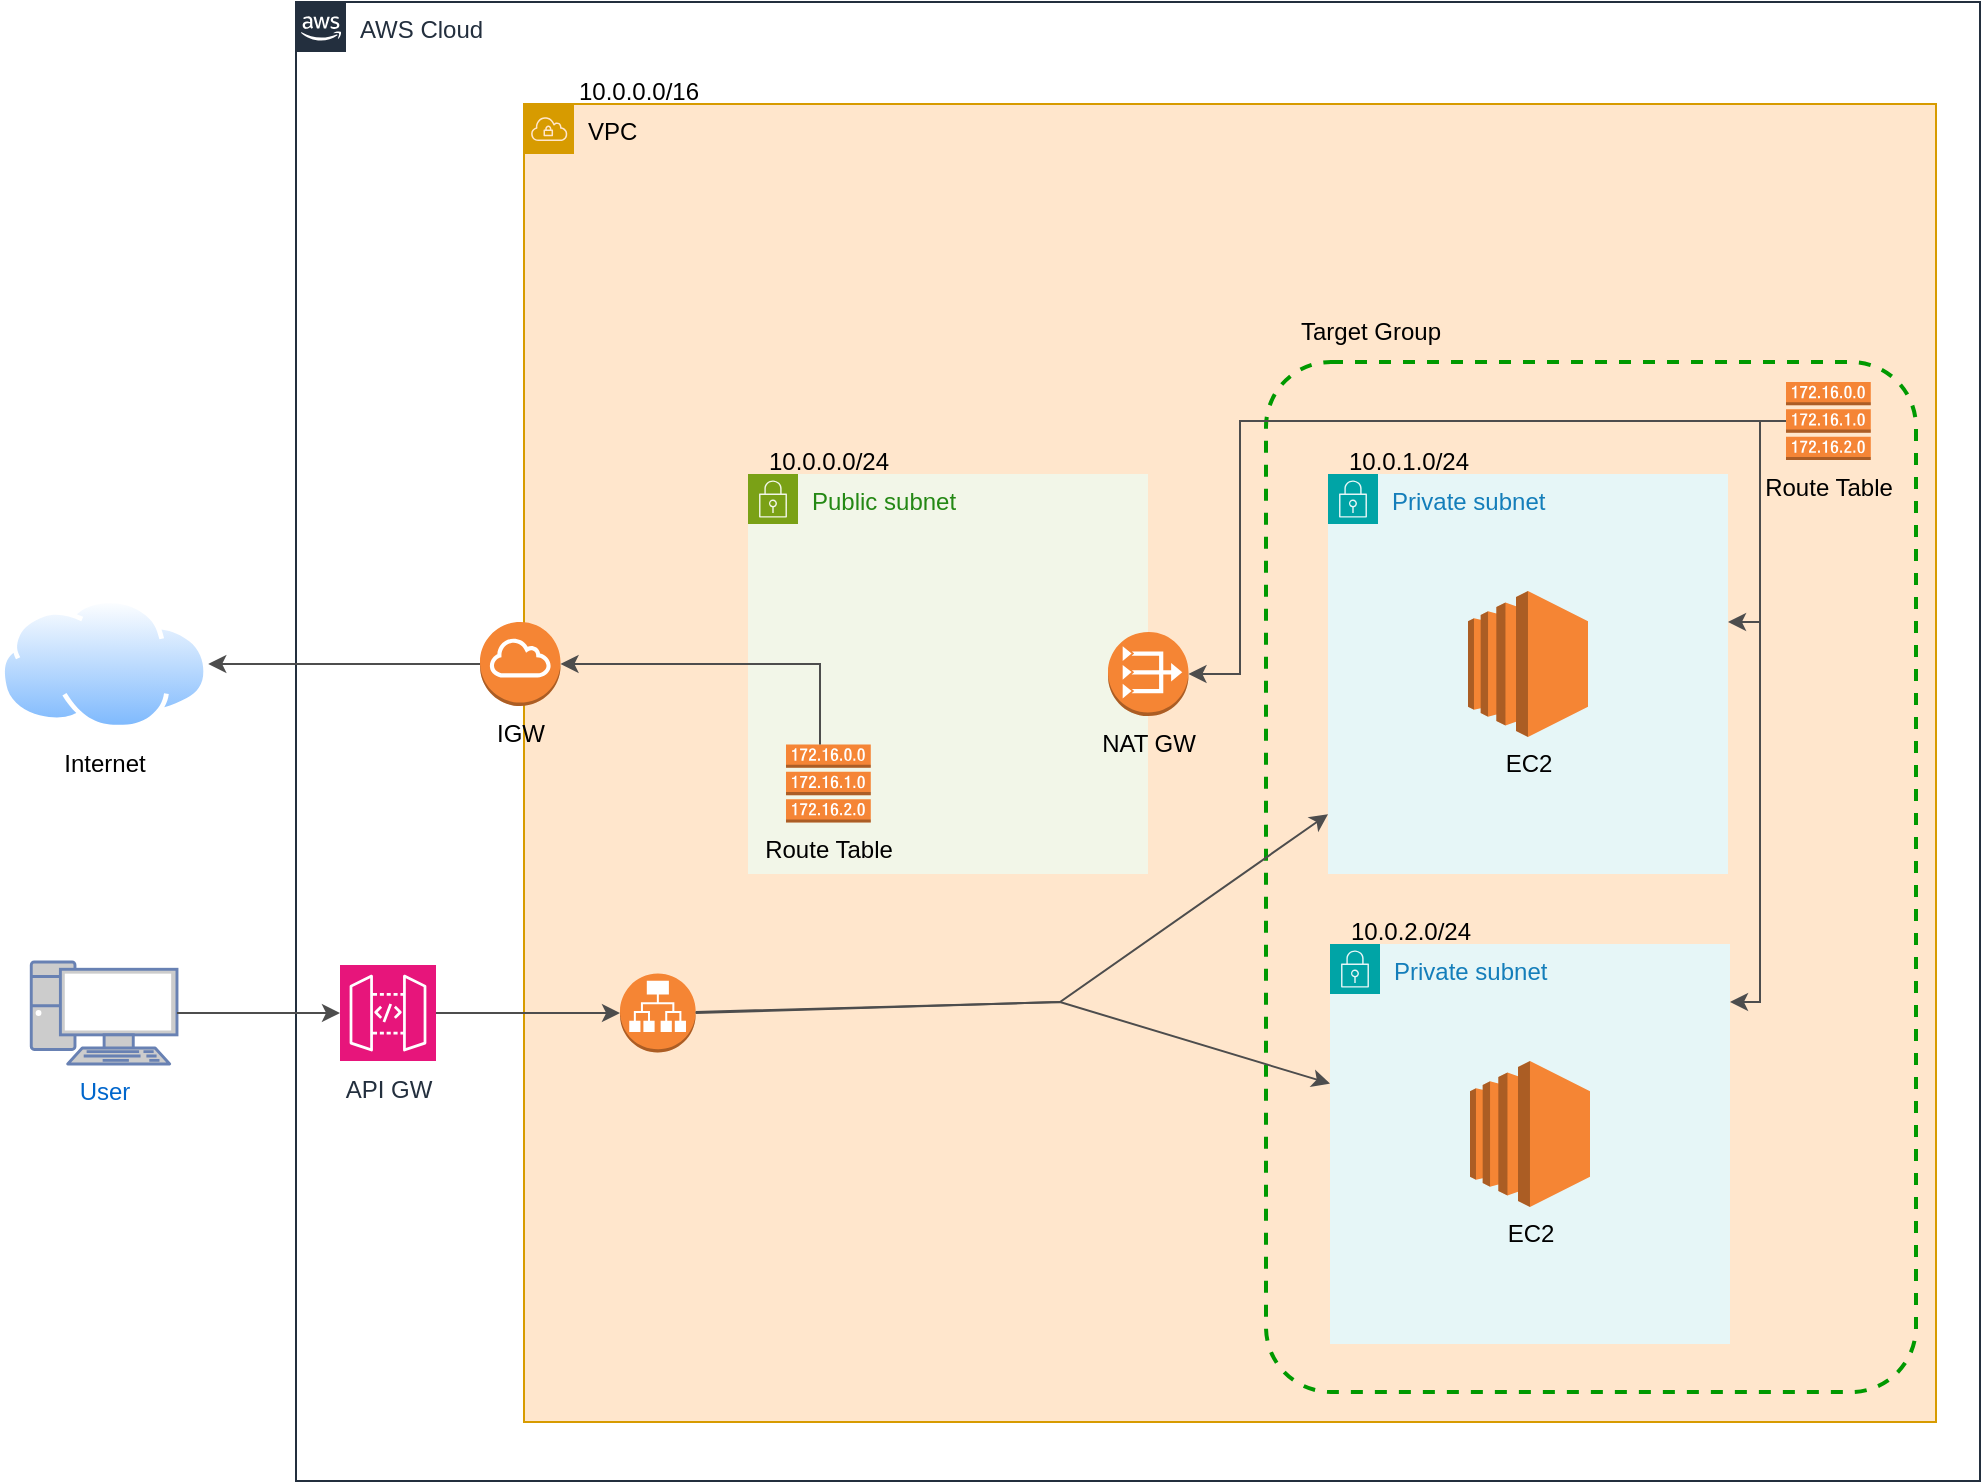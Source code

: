 <mxfile version="24.7.13">
  <diagram id="Ht1M8jgEwFfnCIfOTk4-" name="Page-1">
    <mxGraphModel dx="838" dy="1233" grid="1" gridSize="10" guides="1" tooltips="1" connect="1" arrows="1" fold="1" page="1" pageScale="1" pageWidth="1169" pageHeight="827" math="0" shadow="0">
      <root>
        <mxCell id="0" />
        <mxCell id="1" parent="0" />
        <mxCell id="UEzPUAAOIrF-is8g5C7q-175" value="AWS Cloud" style="points=[[0,0],[0.25,0],[0.5,0],[0.75,0],[1,0],[1,0.25],[1,0.5],[1,0.75],[1,1],[0.75,1],[0.5,1],[0.25,1],[0,1],[0,0.75],[0,0.5],[0,0.25]];outlineConnect=0;gradientColor=none;html=1;whiteSpace=wrap;fontSize=12;fontStyle=0;shape=mxgraph.aws4.group;grIcon=mxgraph.aws4.group_aws_cloud_alt;strokeColor=#232F3E;fillColor=none;verticalAlign=top;align=left;spacingLeft=30;fontColor=#232F3E;dashed=0;labelBackgroundColor=#ffffff;container=1;pointerEvents=0;collapsible=0;recursiveResize=0;movable=1;resizable=1;rotatable=1;deletable=1;editable=1;locked=0;connectable=1;" parent="1" vertex="1">
          <mxGeometry x="168" y="-820" width="842" height="739.5" as="geometry" />
        </mxCell>
        <mxCell id="839mXaEyEuc4Z5KTpTyV-1" value="VPC" style="sketch=0;outlineConnect=0;html=1;whiteSpace=wrap;fontSize=12;fontStyle=0;shape=mxgraph.aws4.group;grIcon=mxgraph.aws4.group_vpc;strokeColor=#d79b00;fillColor=#ffe6cc;verticalAlign=top;align=left;spacingLeft=30;dashed=0;movable=1;resizable=1;rotatable=1;deletable=1;editable=1;locked=0;connectable=1;" vertex="1" parent="UEzPUAAOIrF-is8g5C7q-175">
          <mxGeometry x="114" y="51" width="706" height="659" as="geometry" />
        </mxCell>
        <mxCell id="839mXaEyEuc4Z5KTpTyV-42" value="" style="rounded=1;arcSize=10;dashed=1;fillColor=none;gradientColor=none;strokeWidth=2;strokeColor=#009900;" vertex="1" parent="UEzPUAAOIrF-is8g5C7q-175">
          <mxGeometry x="485" y="180" width="325" height="515" as="geometry" />
        </mxCell>
        <mxCell id="839mXaEyEuc4Z5KTpTyV-30" style="edgeStyle=orthogonalEdgeStyle;rounded=0;orthogonalLoop=1;jettySize=auto;html=1;exitX=1;exitY=0.5;exitDx=0;exitDy=0;exitPerimeter=0;strokeColor=#4D4D4D;" edge="1" parent="UEzPUAAOIrF-is8g5C7q-175" source="839mXaEyEuc4Z5KTpTyV-27" target="839mXaEyEuc4Z5KTpTyV-32">
          <mxGeometry relative="1" as="geometry">
            <Array as="points" />
          </mxGeometry>
        </mxCell>
        <mxCell id="839mXaEyEuc4Z5KTpTyV-27" value="API GW" style="sketch=0;points=[[0,0,0],[0.25,0,0],[0.5,0,0],[0.75,0,0],[1,0,0],[0,1,0],[0.25,1,0],[0.5,1,0],[0.75,1,0],[1,1,0],[0,0.25,0],[0,0.5,0],[0,0.75,0],[1,0.25,0],[1,0.5,0],[1,0.75,0]];outlineConnect=0;fontColor=#232F3E;fillColor=#E7157B;strokeColor=#ffffff;dashed=0;verticalLabelPosition=bottom;verticalAlign=top;align=center;html=1;fontSize=12;fontStyle=0;aspect=fixed;shape=mxgraph.aws4.resourceIcon;resIcon=mxgraph.aws4.api_gateway;movable=1;resizable=1;rotatable=1;deletable=1;editable=1;locked=0;connectable=1;" vertex="1" parent="UEzPUAAOIrF-is8g5C7q-175">
          <mxGeometry x="22" y="481.5" width="48" height="48" as="geometry" />
        </mxCell>
        <mxCell id="839mXaEyEuc4Z5KTpTyV-32" value="" style="outlineConnect=0;dashed=0;verticalLabelPosition=bottom;verticalAlign=top;align=center;html=1;shape=mxgraph.aws3.application_load_balancer;fillColor=#F58534;gradientColor=none;" vertex="1" parent="UEzPUAAOIrF-is8g5C7q-175">
          <mxGeometry x="162" y="485.75" width="37.85" height="39.5" as="geometry" />
        </mxCell>
        <mxCell id="839mXaEyEuc4Z5KTpTyV-39" value="10.0.2.0/24" style="text;html=1;align=center;verticalAlign=middle;resizable=1;points=[];autosize=1;strokeColor=none;fillColor=none;movable=1;rotatable=1;deletable=1;editable=1;locked=0;connectable=1;" vertex="1" parent="UEzPUAAOIrF-is8g5C7q-175">
          <mxGeometry x="517" y="450" width="80" height="30" as="geometry" />
        </mxCell>
        <mxCell id="839mXaEyEuc4Z5KTpTyV-36" value="Private subnet" style="points=[[0,0],[0.25,0],[0.5,0],[0.75,0],[1,0],[1,0.25],[1,0.5],[1,0.75],[1,1],[0.75,1],[0.5,1],[0.25,1],[0,1],[0,0.75],[0,0.5],[0,0.25]];outlineConnect=0;gradientColor=none;html=1;whiteSpace=wrap;fontSize=12;fontStyle=0;container=1;pointerEvents=0;collapsible=0;recursiveResize=0;shape=mxgraph.aws4.group;grIcon=mxgraph.aws4.group_security_group;grStroke=0;strokeColor=#00A4A6;fillColor=#E6F6F7;verticalAlign=top;align=left;spacingLeft=30;fontColor=#147EBA;dashed=0;movable=1;resizable=1;rotatable=1;deletable=1;editable=1;locked=0;connectable=1;" vertex="1" parent="UEzPUAAOIrF-is8g5C7q-175">
          <mxGeometry x="517" y="471" width="200" height="200" as="geometry" />
        </mxCell>
        <mxCell id="839mXaEyEuc4Z5KTpTyV-38" value="EC2" style="outlineConnect=0;dashed=0;verticalLabelPosition=bottom;verticalAlign=top;align=center;html=1;shape=mxgraph.aws3.ec2;fillColor=#F58534;gradientColor=none;movable=1;resizable=1;rotatable=1;deletable=1;editable=1;locked=0;connectable=1;aspect=fixed;" vertex="1" parent="839mXaEyEuc4Z5KTpTyV-36">
          <mxGeometry x="70" y="58.55" width="60" height="72.9" as="geometry" />
        </mxCell>
        <mxCell id="839mXaEyEuc4Z5KTpTyV-44" value="Target Group" style="text;html=1;align=center;verticalAlign=middle;whiteSpace=wrap;rounded=0;" vertex="1" parent="UEzPUAAOIrF-is8g5C7q-175">
          <mxGeometry x="485" y="150" width="105" height="30" as="geometry" />
        </mxCell>
        <mxCell id="839mXaEyEuc4Z5KTpTyV-46" style="rounded=0;orthogonalLoop=1;jettySize=auto;html=1;strokeColor=#4D4D4D;" edge="1" parent="UEzPUAAOIrF-is8g5C7q-175" source="839mXaEyEuc4Z5KTpTyV-32" target="839mXaEyEuc4Z5KTpTyV-36">
          <mxGeometry relative="1" as="geometry">
            <mxPoint x="210" y="516" as="sourcePoint" />
            <mxPoint x="526" y="416" as="targetPoint" />
            <Array as="points">
              <mxPoint x="382" y="500" />
            </Array>
          </mxGeometry>
        </mxCell>
        <mxCell id="839mXaEyEuc4Z5KTpTyV-49" style="edgeStyle=orthogonalEdgeStyle;rounded=0;orthogonalLoop=1;jettySize=auto;html=1;strokeColor=#4D4D4D;" edge="1" parent="UEzPUAAOIrF-is8g5C7q-175" source="839mXaEyEuc4Z5KTpTyV-11" target="839mXaEyEuc4Z5KTpTyV-36">
          <mxGeometry relative="1" as="geometry">
            <Array as="points">
              <mxPoint x="732" y="209" />
              <mxPoint x="732" y="500" />
            </Array>
          </mxGeometry>
        </mxCell>
        <mxCell id="839mXaEyEuc4Z5KTpTyV-11" value="Route Table" style="outlineConnect=0;dashed=0;verticalLabelPosition=bottom;verticalAlign=top;align=center;html=1;shape=mxgraph.aws3.route_table;fillColor=#F58536;gradientColor=none;movable=1;resizable=1;rotatable=1;deletable=1;editable=1;locked=0;connectable=1;" vertex="1" parent="UEzPUAAOIrF-is8g5C7q-175">
          <mxGeometry x="745" y="190" width="42.39" height="39" as="geometry" />
        </mxCell>
        <mxCell id="839mXaEyEuc4Z5KTpTyV-13" value="IGW" style="outlineConnect=0;dashed=0;verticalLabelPosition=bottom;verticalAlign=top;align=center;html=1;shape=mxgraph.aws3.internet_gateway;fillColor=#F58534;gradientColor=none;movable=1;resizable=1;rotatable=1;deletable=1;editable=1;locked=0;connectable=1;" vertex="1" parent="UEzPUAAOIrF-is8g5C7q-175">
          <mxGeometry x="92" y="310" width="40.25" height="42" as="geometry" />
        </mxCell>
        <mxCell id="839mXaEyEuc4Z5KTpTyV-6" value="Private subnet" style="points=[[0,0],[0.25,0],[0.5,0],[0.75,0],[1,0],[1,0.25],[1,0.5],[1,0.75],[1,1],[0.75,1],[0.5,1],[0.25,1],[0,1],[0,0.75],[0,0.5],[0,0.25]];outlineConnect=0;gradientColor=none;html=1;whiteSpace=wrap;fontSize=12;fontStyle=0;container=1;pointerEvents=0;collapsible=0;recursiveResize=0;shape=mxgraph.aws4.group;grIcon=mxgraph.aws4.group_security_group;grStroke=0;strokeColor=#00A4A6;fillColor=#E6F6F7;verticalAlign=top;align=left;spacingLeft=30;fontColor=#147EBA;dashed=0;aspect=fixed;movable=1;resizable=1;rotatable=1;deletable=1;editable=1;locked=0;connectable=1;" vertex="1" parent="1">
          <mxGeometry x="684" y="-584" width="200" height="200" as="geometry" />
        </mxCell>
        <mxCell id="839mXaEyEuc4Z5KTpTyV-15" value="EC2" style="outlineConnect=0;dashed=0;verticalLabelPosition=bottom;verticalAlign=top;align=center;html=1;shape=mxgraph.aws3.ec2;fillColor=#F58534;gradientColor=none;movable=1;resizable=1;rotatable=1;deletable=1;editable=1;locked=0;connectable=1;aspect=fixed;" vertex="1" parent="839mXaEyEuc4Z5KTpTyV-6">
          <mxGeometry x="70" y="58.55" width="60" height="72.9" as="geometry" />
        </mxCell>
        <mxCell id="839mXaEyEuc4Z5KTpTyV-7" value="Public subnet" style="points=[[0,0],[0.25,0],[0.5,0],[0.75,0],[1,0],[1,0.25],[1,0.5],[1,0.75],[1,1],[0.75,1],[0.5,1],[0.25,1],[0,1],[0,0.75],[0,0.5],[0,0.25]];outlineConnect=0;gradientColor=none;html=1;whiteSpace=wrap;fontSize=12;fontStyle=0;container=1;pointerEvents=0;collapsible=0;recursiveResize=0;shape=mxgraph.aws4.group;grIcon=mxgraph.aws4.group_security_group;grStroke=0;strokeColor=#7AA116;fillColor=#F2F6E8;verticalAlign=top;align=left;spacingLeft=30;fontColor=#248814;dashed=0;aspect=fixed;movable=1;resizable=1;rotatable=1;deletable=1;editable=1;locked=0;connectable=1;" vertex="1" parent="1">
          <mxGeometry x="394" y="-584" width="200" height="200" as="geometry" />
        </mxCell>
        <mxCell id="839mXaEyEuc4Z5KTpTyV-8" value="Route Table" style="outlineConnect=0;dashed=0;verticalLabelPosition=bottom;verticalAlign=top;align=center;html=1;shape=mxgraph.aws3.route_table;fillColor=#F58536;gradientColor=none;movable=1;resizable=1;rotatable=1;deletable=1;editable=1;locked=0;connectable=1;" vertex="1" parent="839mXaEyEuc4Z5KTpTyV-7">
          <mxGeometry x="19" y="135.25" width="42.39" height="39" as="geometry" />
        </mxCell>
        <mxCell id="839mXaEyEuc4Z5KTpTyV-17" value="10.0.0.0/16" style="text;html=1;align=center;verticalAlign=middle;resizable=1;points=[];autosize=1;strokeColor=none;fillColor=none;movable=1;rotatable=1;deletable=1;editable=1;locked=0;connectable=1;" vertex="1" parent="1">
          <mxGeometry x="299" y="-790" width="80" height="30" as="geometry" />
        </mxCell>
        <mxCell id="839mXaEyEuc4Z5KTpTyV-18" value="10.0.0.0/24" style="text;html=1;align=center;verticalAlign=middle;resizable=1;points=[];autosize=1;strokeColor=none;fillColor=none;movable=1;rotatable=1;deletable=1;editable=1;locked=0;connectable=1;" vertex="1" parent="1">
          <mxGeometry x="394" y="-605" width="80" height="30" as="geometry" />
        </mxCell>
        <mxCell id="839mXaEyEuc4Z5KTpTyV-19" value="10.0.1.0/24" style="text;html=1;align=center;verticalAlign=middle;resizable=1;points=[];autosize=1;strokeColor=none;fillColor=none;movable=1;rotatable=1;deletable=1;editable=1;locked=0;connectable=1;" vertex="1" parent="1">
          <mxGeometry x="684" y="-605" width="80" height="30" as="geometry" />
        </mxCell>
        <mxCell id="839mXaEyEuc4Z5KTpTyV-21" style="edgeStyle=orthogonalEdgeStyle;rounded=0;orthogonalLoop=1;jettySize=auto;html=1;strokeColor=#4D4D4D;movable=1;resizable=1;rotatable=1;deletable=1;editable=1;locked=0;connectable=1;" edge="1" parent="1" source="839mXaEyEuc4Z5KTpTyV-8" target="839mXaEyEuc4Z5KTpTyV-13">
          <mxGeometry relative="1" as="geometry">
            <Array as="points">
              <mxPoint x="430" y="-489" />
            </Array>
          </mxGeometry>
        </mxCell>
        <mxCell id="839mXaEyEuc4Z5KTpTyV-22" style="edgeStyle=orthogonalEdgeStyle;rounded=0;orthogonalLoop=1;jettySize=auto;html=1;strokeColor=#4D4D4D;movable=1;resizable=1;rotatable=1;deletable=1;editable=1;locked=0;connectable=1;" edge="1" parent="1" source="839mXaEyEuc4Z5KTpTyV-11" target="839mXaEyEuc4Z5KTpTyV-20">
          <mxGeometry relative="1" as="geometry">
            <Array as="points">
              <mxPoint x="640" y="-610" />
              <mxPoint x="640" y="-484" />
            </Array>
          </mxGeometry>
        </mxCell>
        <mxCell id="839mXaEyEuc4Z5KTpTyV-20" value="NAT GW" style="outlineConnect=0;dashed=0;verticalLabelPosition=bottom;verticalAlign=top;align=center;html=1;shape=mxgraph.aws3.vpc_nat_gateway;fillColor=#F58534;gradientColor=none;movable=1;resizable=1;rotatable=1;deletable=1;editable=1;locked=0;connectable=1;" vertex="1" parent="1">
          <mxGeometry x="574" y="-505" width="40.24" height="42" as="geometry" />
        </mxCell>
        <mxCell id="839mXaEyEuc4Z5KTpTyV-23" value="User" style="fontColor=#0066CC;verticalAlign=top;verticalLabelPosition=bottom;labelPosition=center;align=center;html=1;outlineConnect=0;fillColor=#CCCCCC;strokeColor=#6881B3;gradientColor=none;gradientDirection=north;strokeWidth=2;shape=mxgraph.networks.pc;movable=1;resizable=1;rotatable=1;deletable=1;editable=1;locked=0;connectable=1;" vertex="1" parent="1">
          <mxGeometry x="35.63" y="-340" width="72.86" height="51" as="geometry" />
        </mxCell>
        <mxCell id="839mXaEyEuc4Z5KTpTyV-24" value="Internet" style="image;aspect=fixed;perimeter=ellipsePerimeter;html=1;align=center;shadow=0;dashed=0;spacingTop=3;image=img/lib/active_directory/internet_cloud.svg;movable=1;resizable=1;rotatable=1;deletable=1;editable=1;locked=0;connectable=1;" vertex="1" parent="1">
          <mxGeometry x="20.0" y="-521.8" width="104.12" height="65.6" as="geometry" />
        </mxCell>
        <mxCell id="839mXaEyEuc4Z5KTpTyV-26" style="edgeStyle=orthogonalEdgeStyle;rounded=0;orthogonalLoop=1;jettySize=auto;html=1;exitX=1;exitY=0.5;exitDx=0;exitDy=0;entryX=0;entryY=0.5;entryDx=0;entryDy=0;entryPerimeter=0;endArrow=none;endFill=0;startArrow=classic;startFill=1;strokeColor=#4D4D4D;movable=1;resizable=1;rotatable=1;deletable=1;editable=1;locked=0;connectable=1;" edge="1" parent="1" source="839mXaEyEuc4Z5KTpTyV-24" target="839mXaEyEuc4Z5KTpTyV-13">
          <mxGeometry relative="1" as="geometry" />
        </mxCell>
        <mxCell id="839mXaEyEuc4Z5KTpTyV-29" style="edgeStyle=orthogonalEdgeStyle;rounded=0;orthogonalLoop=1;jettySize=auto;html=1;exitX=1;exitY=0.5;exitDx=0;exitDy=0;exitPerimeter=0;entryX=0;entryY=0.5;entryDx=0;entryDy=0;entryPerimeter=0;strokeColor=#4D4D4D;" edge="1" parent="1" source="839mXaEyEuc4Z5KTpTyV-23" target="839mXaEyEuc4Z5KTpTyV-27">
          <mxGeometry relative="1" as="geometry" />
        </mxCell>
        <mxCell id="839mXaEyEuc4Z5KTpTyV-45" style="rounded=0;orthogonalLoop=1;jettySize=auto;html=1;exitX=1;exitY=0.5;exitDx=0;exitDy=0;exitPerimeter=0;strokeColor=#4D4D4D;" edge="1" parent="1" source="839mXaEyEuc4Z5KTpTyV-32" target="839mXaEyEuc4Z5KTpTyV-6">
          <mxGeometry relative="1" as="geometry">
            <Array as="points">
              <mxPoint x="550" y="-320" />
            </Array>
          </mxGeometry>
        </mxCell>
        <mxCell id="839mXaEyEuc4Z5KTpTyV-48" style="edgeStyle=orthogonalEdgeStyle;rounded=0;orthogonalLoop=1;jettySize=auto;html=1;strokeColor=#4D4D4D;" edge="1" parent="1" source="839mXaEyEuc4Z5KTpTyV-11" target="839mXaEyEuc4Z5KTpTyV-6">
          <mxGeometry relative="1" as="geometry">
            <Array as="points">
              <mxPoint x="900" y="-611" />
              <mxPoint x="900" y="-510" />
            </Array>
          </mxGeometry>
        </mxCell>
      </root>
    </mxGraphModel>
  </diagram>
</mxfile>

